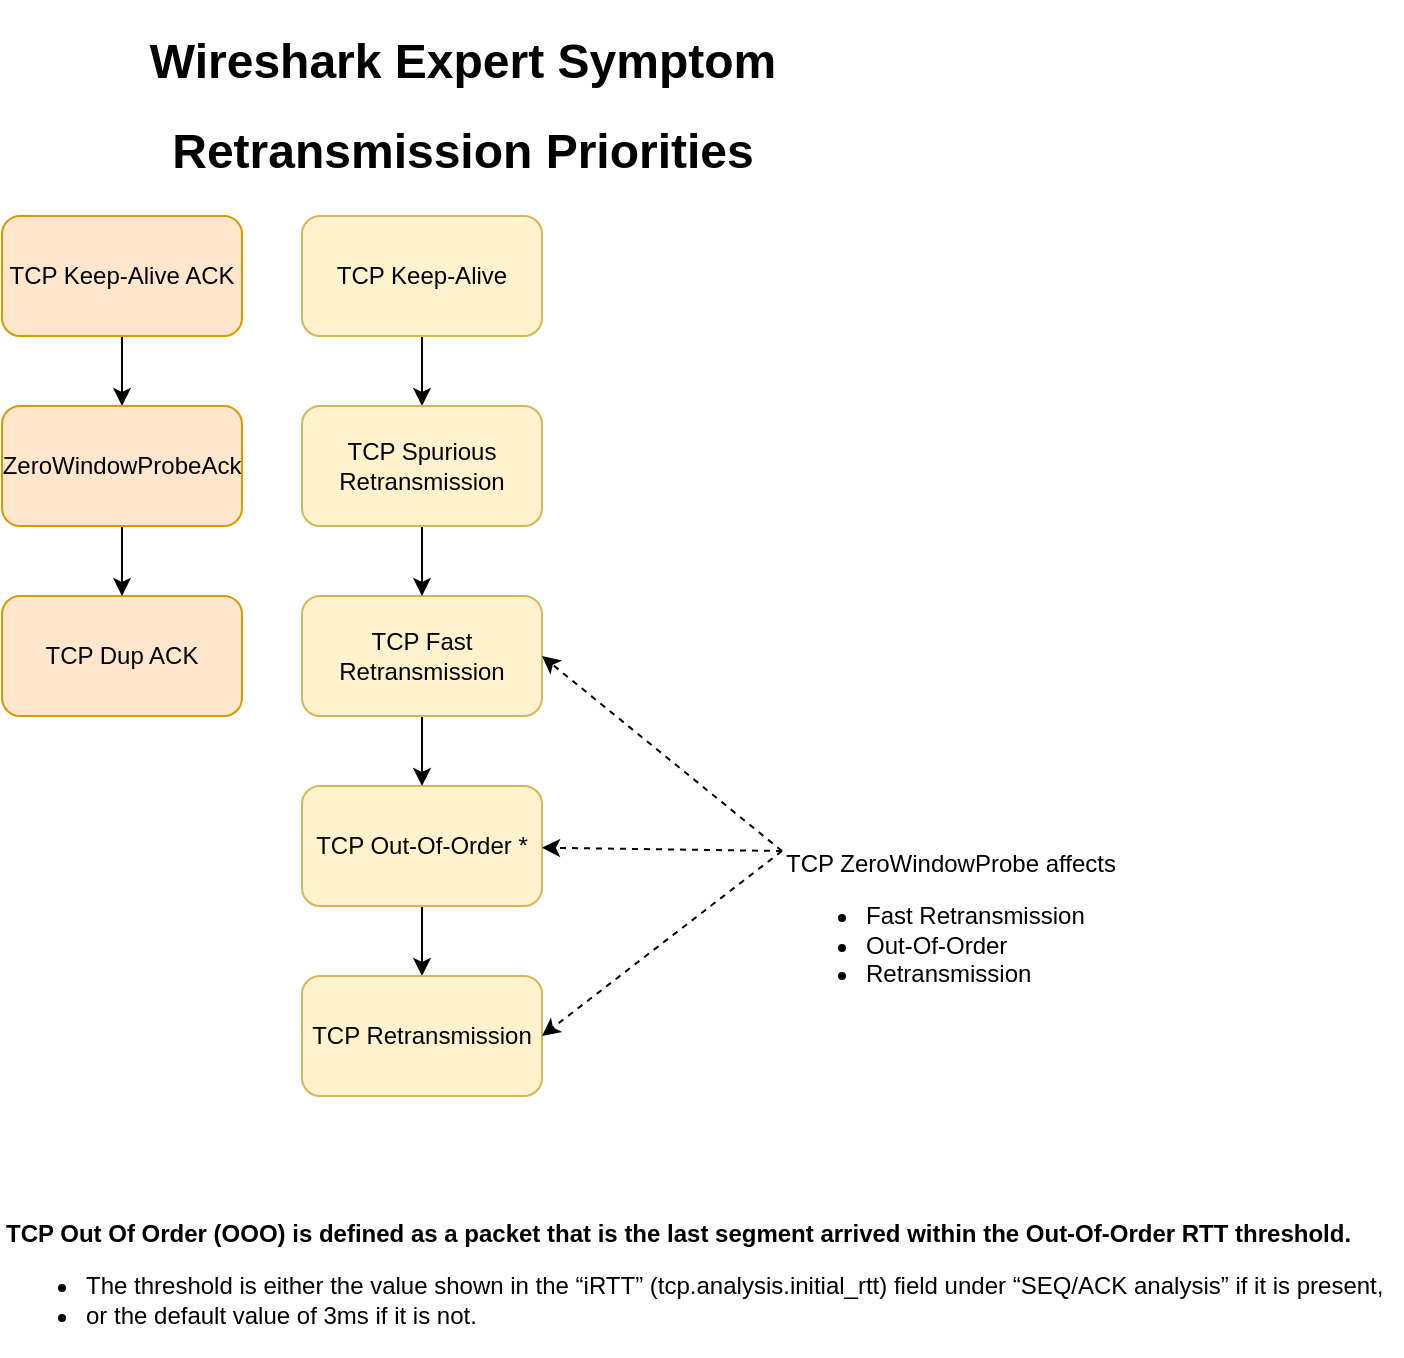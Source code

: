 <mxfile version="17.2.4" type="device"><diagram id="ilWCj-XDy-SokNK9R9Ir" name="Page-1"><mxGraphModel dx="1106" dy="1003" grid="1" gridSize="10" guides="1" tooltips="1" connect="1" arrows="1" fold="1" page="1" pageScale="1" pageWidth="1200" pageHeight="1920" math="0" shadow="0"><root><mxCell id="0"/><mxCell id="1" parent="0"/><mxCell id="84bN68LR3VJpYTr8NBFT-3" style="edgeStyle=orthogonalEdgeStyle;rounded=0;orthogonalLoop=1;jettySize=auto;html=1;entryX=0.5;entryY=0;entryDx=0;entryDy=0;" parent="1" source="84bN68LR3VJpYTr8NBFT-1" target="84bN68LR3VJpYTr8NBFT-2" edge="1"><mxGeometry relative="1" as="geometry"/></mxCell><mxCell id="84bN68LR3VJpYTr8NBFT-1" value="TCP Out-Of-Order *" style="rounded=1;whiteSpace=wrap;html=1;fillColor=#fff2cc;strokeColor=#d6b656;" parent="1" vertex="1"><mxGeometry x="270" y="475" width="120" height="60" as="geometry"/></mxCell><mxCell id="84bN68LR3VJpYTr8NBFT-2" value="TCP Retransmission" style="rounded=1;whiteSpace=wrap;html=1;fillColor=#fff2cc;strokeColor=#d6b656;" parent="1" vertex="1"><mxGeometry x="270" y="570" width="120" height="60" as="geometry"/></mxCell><mxCell id="84bN68LR3VJpYTr8NBFT-20" style="edgeStyle=none;rounded=0;orthogonalLoop=1;jettySize=auto;html=1;entryX=0.5;entryY=0;entryDx=0;entryDy=0;" parent="1" source="84bN68LR3VJpYTr8NBFT-4" target="84bN68LR3VJpYTr8NBFT-6" edge="1"><mxGeometry relative="1" as="geometry"/></mxCell><mxCell id="84bN68LR3VJpYTr8NBFT-4" value="TCP Keep-Alive ACK" style="rounded=1;whiteSpace=wrap;html=1;fillColor=#ffe6cc;strokeColor=#d79b00;" parent="1" vertex="1"><mxGeometry x="120" y="190" width="120" height="60" as="geometry"/></mxCell><mxCell id="84bN68LR3VJpYTr8NBFT-5" value="TCP Dup ACK" style="rounded=1;whiteSpace=wrap;html=1;fillColor=#ffe6cc;strokeColor=#d79b00;" parent="1" vertex="1"><mxGeometry x="120" y="380" width="120" height="60" as="geometry"/></mxCell><mxCell id="84bN68LR3VJpYTr8NBFT-19" style="edgeStyle=none;rounded=0;orthogonalLoop=1;jettySize=auto;html=1;" parent="1" source="84bN68LR3VJpYTr8NBFT-6" target="84bN68LR3VJpYTr8NBFT-5" edge="1"><mxGeometry relative="1" as="geometry"/></mxCell><mxCell id="84bN68LR3VJpYTr8NBFT-6" value="ZeroWindowProbeAck" style="rounded=1;whiteSpace=wrap;html=1;fillColor=#ffe6cc;strokeColor=#d79b00;" parent="1" vertex="1"><mxGeometry x="120" y="285" width="120" height="60" as="geometry"/></mxCell><mxCell id="84bN68LR3VJpYTr8NBFT-8" style="rounded=0;orthogonalLoop=1;jettySize=auto;html=1;entryX=0.5;entryY=0;entryDx=0;entryDy=0;" parent="1" source="84bN68LR3VJpYTr8NBFT-7" target="84bN68LR3VJpYTr8NBFT-11" edge="1"><mxGeometry relative="1" as="geometry"/></mxCell><mxCell id="84bN68LR3VJpYTr8NBFT-7" value="TCP Keep-Alive" style="rounded=1;whiteSpace=wrap;html=1;fillColor=#fff2cc;strokeColor=#d6b656;" parent="1" vertex="1"><mxGeometry x="270" y="190" width="120" height="60" as="geometry"/></mxCell><mxCell id="84bN68LR3VJpYTr8NBFT-10" style="edgeStyle=none;rounded=0;orthogonalLoop=1;jettySize=auto;html=1;" parent="1" source="84bN68LR3VJpYTr8NBFT-9" target="84bN68LR3VJpYTr8NBFT-1" edge="1"><mxGeometry relative="1" as="geometry"/></mxCell><mxCell id="84bN68LR3VJpYTr8NBFT-9" value="TCP Fast Retransmission" style="rounded=1;whiteSpace=wrap;html=1;fillColor=#fff2cc;strokeColor=#d6b656;" parent="1" vertex="1"><mxGeometry x="270" y="380" width="120" height="60" as="geometry"/></mxCell><mxCell id="84bN68LR3VJpYTr8NBFT-12" style="edgeStyle=none;rounded=0;orthogonalLoop=1;jettySize=auto;html=1;entryX=0.5;entryY=0;entryDx=0;entryDy=0;" parent="1" source="84bN68LR3VJpYTr8NBFT-11" target="84bN68LR3VJpYTr8NBFT-9" edge="1"><mxGeometry relative="1" as="geometry"/></mxCell><mxCell id="84bN68LR3VJpYTr8NBFT-11" value="TCP Spurious Retransmission" style="rounded=1;whiteSpace=wrap;html=1;fillColor=#fff2cc;strokeColor=#d6b656;" parent="1" vertex="1"><mxGeometry x="270" y="285" width="120" height="60" as="geometry"/></mxCell><mxCell id="84bN68LR3VJpYTr8NBFT-21" style="edgeStyle=none;rounded=0;orthogonalLoop=1;jettySize=auto;html=1;entryX=1;entryY=0.5;entryDx=0;entryDy=0;dashed=1;exitX=0;exitY=0.25;exitDx=0;exitDy=0;" parent="1" source="tSipKMU5ZUYyiNnt-7D_-2" target="84bN68LR3VJpYTr8NBFT-9" edge="1"><mxGeometry relative="1" as="geometry"><mxPoint x="470" y="500" as="sourcePoint"/></mxGeometry></mxCell><mxCell id="84bN68LR3VJpYTr8NBFT-22" style="edgeStyle=none;rounded=0;orthogonalLoop=1;jettySize=auto;html=1;dashed=1;exitX=0;exitY=0.25;exitDx=0;exitDy=0;" parent="1" source="tSipKMU5ZUYyiNnt-7D_-2" target="84bN68LR3VJpYTr8NBFT-1" edge="1"><mxGeometry relative="1" as="geometry"><mxPoint x="470" y="501.957" as="sourcePoint"/></mxGeometry></mxCell><mxCell id="84bN68LR3VJpYTr8NBFT-23" style="edgeStyle=none;rounded=0;orthogonalLoop=1;jettySize=auto;html=1;entryX=1;entryY=0.5;entryDx=0;entryDy=0;dashed=1;exitX=0;exitY=0.25;exitDx=0;exitDy=0;" parent="1" source="tSipKMU5ZUYyiNnt-7D_-2" target="84bN68LR3VJpYTr8NBFT-2" edge="1"><mxGeometry relative="1" as="geometry"><mxPoint x="470" y="500" as="sourcePoint"/></mxGeometry></mxCell><mxCell id="tSipKMU5ZUYyiNnt-7D_-2" value="&lt;span&gt;TCP ZeroWindowProbe a&lt;/span&gt;ffects &lt;br&gt;&lt;ul&gt;&lt;li&gt;Fast Retransmission&lt;/li&gt;&lt;li&gt;Out-Of-Order&lt;/li&gt;&lt;li&gt;Retransmission&lt;/li&gt;&lt;/ul&gt;" style="text;whiteSpace=wrap;html=1;align=left;" parent="1" vertex="1"><mxGeometry x="510" y="500" width="180" height="30" as="geometry"/></mxCell><mxCell id="tSipKMU5ZUYyiNnt-7D_-3" value="&lt;b&gt;TCP Out Of Order (OOO) is defined as a packet that is&amp;nbsp;&lt;span&gt;the last segment arrived within the Out-Of-Order RTT threshold.&amp;nbsp;&lt;/span&gt;&lt;/b&gt;&lt;br&gt;&lt;ul&gt;&lt;li&gt;The threshold is either the value shown in the “iRTT” (tcp.analysis.initial_rtt) field under “SEQ/ACK analysis” if it is present,&lt;/li&gt;&lt;li&gt;or the default value of 3ms if it is not.&lt;br&gt;&lt;/li&gt;&lt;/ul&gt;" style="text;html=1;align=left;verticalAlign=middle;resizable=0;points=[];autosize=1;strokeColor=none;fillColor=none;" parent="1" vertex="1"><mxGeometry x="120" y="690" width="700" height="70" as="geometry"/></mxCell><mxCell id="rFRnvL1ONCMi4ndzYVVQ-1" value="&lt;h1&gt;Wireshark Expert Symptom&lt;/h1&gt;&lt;h1&gt;Retransmission Priorities&lt;/h1&gt;" style="text;html=1;align=center;verticalAlign=middle;resizable=0;points=[];autosize=1;strokeColor=none;fillColor=none;" vertex="1" parent="1"><mxGeometry x="185" y="95" width="330" height="80" as="geometry"/></mxCell></root></mxGraphModel></diagram></mxfile>